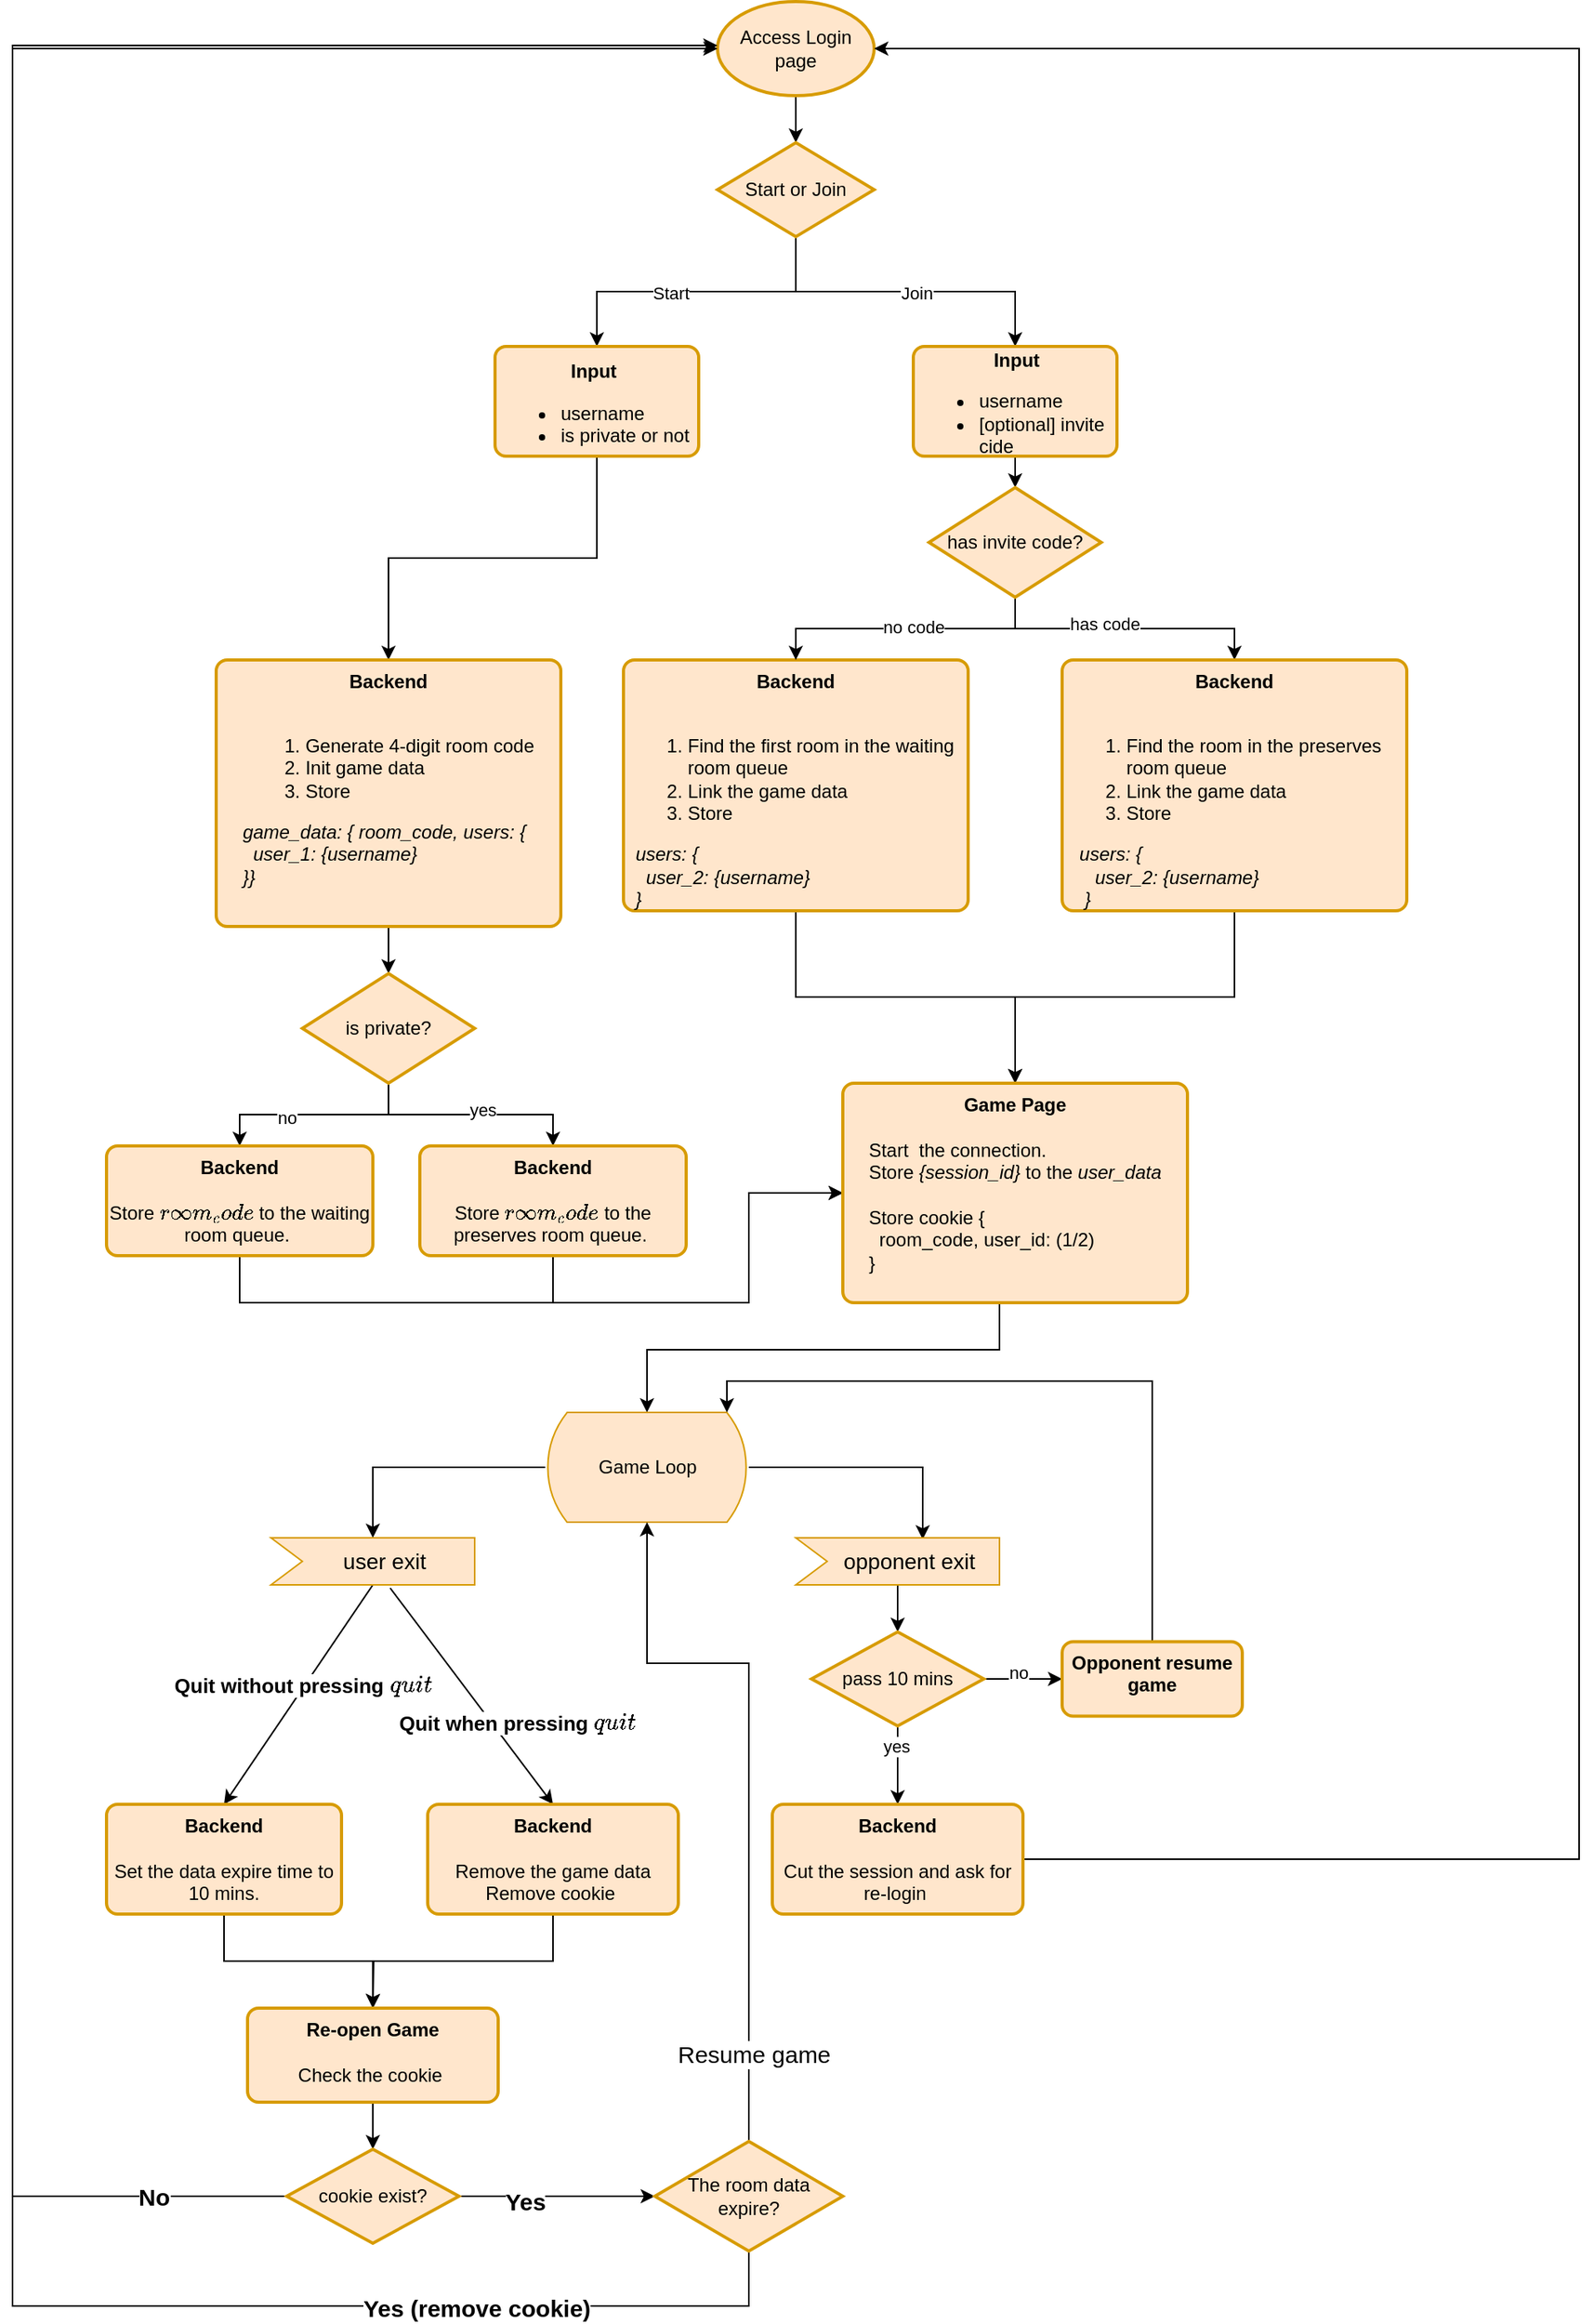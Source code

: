 <mxfile version="14.5.1" type="device"><diagram id="78x2J4s1DdGkpE9i6i5I" name="Page-1"><mxGraphModel dx="1636" dy="522" grid="1" gridSize="10" guides="1" tooltips="1" connect="1" arrows="1" fold="1" page="1" pageScale="1" pageWidth="850" pageHeight="1100" math="0" shadow="0"><root><mxCell id="0"/><mxCell id="1" parent="0"/><mxCell id="LouWGxpZB1OnmHS9DcPY-4" style="edgeStyle=orthogonalEdgeStyle;rounded=0;orthogonalLoop=1;jettySize=auto;html=1;entryX=0.5;entryY=0;entryDx=0;entryDy=0;entryPerimeter=0;" edge="1" parent="1" source="LouWGxpZB1OnmHS9DcPY-2" target="LouWGxpZB1OnmHS9DcPY-3"><mxGeometry relative="1" as="geometry"/></mxCell><mxCell id="LouWGxpZB1OnmHS9DcPY-2" value="Access Login page" style="strokeWidth=2;html=1;shape=mxgraph.flowchart.start_1;whiteSpace=wrap;fillColor=#ffe6cc;strokeColor=#d79b00;" vertex="1" parent="1"><mxGeometry x="170" y="50" width="100" height="60" as="geometry"/></mxCell><mxCell id="LouWGxpZB1OnmHS9DcPY-11" style="edgeStyle=orthogonalEdgeStyle;rounded=0;orthogonalLoop=1;jettySize=auto;html=1;exitX=0.5;exitY=1;exitDx=0;exitDy=0;exitPerimeter=0;" edge="1" parent="1" source="LouWGxpZB1OnmHS9DcPY-3" target="LouWGxpZB1OnmHS9DcPY-7"><mxGeometry relative="1" as="geometry"/></mxCell><mxCell id="LouWGxpZB1OnmHS9DcPY-14" value="Start" style="edgeLabel;html=1;align=center;verticalAlign=middle;resizable=0;points=[];" vertex="1" connectable="0" parent="LouWGxpZB1OnmHS9DcPY-11"><mxGeometry x="0.173" y="1" relative="1" as="geometry"><mxPoint as="offset"/></mxGeometry></mxCell><mxCell id="LouWGxpZB1OnmHS9DcPY-13" style="edgeStyle=orthogonalEdgeStyle;rounded=0;orthogonalLoop=1;jettySize=auto;html=1;entryX=0.5;entryY=0;entryDx=0;entryDy=0;exitX=0.5;exitY=1;exitDx=0;exitDy=0;exitPerimeter=0;" edge="1" parent="1" source="LouWGxpZB1OnmHS9DcPY-3" target="LouWGxpZB1OnmHS9DcPY-12"><mxGeometry relative="1" as="geometry"/></mxCell><mxCell id="LouWGxpZB1OnmHS9DcPY-15" value="Join" style="edgeLabel;html=1;align=center;verticalAlign=middle;resizable=0;points=[];" vertex="1" connectable="0" parent="LouWGxpZB1OnmHS9DcPY-13"><mxGeometry x="0.062" y="-1" relative="1" as="geometry"><mxPoint as="offset"/></mxGeometry></mxCell><mxCell id="LouWGxpZB1OnmHS9DcPY-3" value="Start or Join" style="strokeWidth=2;html=1;shape=mxgraph.flowchart.decision;whiteSpace=wrap;fillColor=#ffe6cc;strokeColor=#d79b00;" vertex="1" parent="1"><mxGeometry x="170" y="140" width="100" height="60" as="geometry"/></mxCell><mxCell id="LouWGxpZB1OnmHS9DcPY-18" style="edgeStyle=orthogonalEdgeStyle;rounded=0;orthogonalLoop=1;jettySize=auto;html=1;entryX=0.5;entryY=0;entryDx=0;entryDy=0;" edge="1" parent="1" source="LouWGxpZB1OnmHS9DcPY-7" target="LouWGxpZB1OnmHS9DcPY-19"><mxGeometry relative="1" as="geometry"><mxPoint x="125" y="380" as="targetPoint"/></mxGeometry></mxCell><mxCell id="LouWGxpZB1OnmHS9DcPY-7" value="&lt;div&gt;&amp;nbsp; &amp;nbsp; &amp;nbsp; &amp;nbsp;&amp;nbsp;&lt;/div&gt;&lt;div style=&quot;text-align: center&quot;&gt;&lt;b&gt;Input&lt;/b&gt;&lt;/div&gt;&lt;ul&gt;&lt;li&gt;&lt;span&gt;username&lt;/span&gt;&lt;/li&gt;&lt;li&gt;&lt;span&gt;is private or not&lt;/span&gt;&lt;/li&gt;&lt;/ul&gt;" style="rounded=1;whiteSpace=wrap;html=1;absoluteArcSize=1;arcSize=14;strokeWidth=2;fillColor=#ffe6cc;strokeColor=#d79b00;align=left;verticalAlign=middle;" vertex="1" parent="1"><mxGeometry x="28" y="270" width="130" height="70" as="geometry"/></mxCell><mxCell id="LouWGxpZB1OnmHS9DcPY-24" style="edgeStyle=orthogonalEdgeStyle;rounded=0;orthogonalLoop=1;jettySize=auto;html=1;entryX=0.5;entryY=0;entryDx=0;entryDy=0;entryPerimeter=0;" edge="1" parent="1" source="LouWGxpZB1OnmHS9DcPY-12" target="LouWGxpZB1OnmHS9DcPY-23"><mxGeometry relative="1" as="geometry"/></mxCell><mxCell id="LouWGxpZB1OnmHS9DcPY-12" value="&lt;div&gt;&amp;nbsp; &amp;nbsp; &amp;nbsp; &amp;nbsp;&amp;nbsp;&lt;/div&gt;&lt;div style=&quot;text-align: center&quot;&gt;&lt;b&gt;Input&lt;/b&gt;&lt;/div&gt;&lt;ul&gt;&lt;li&gt;&lt;span&gt;username&lt;/span&gt;&lt;/li&gt;&lt;li&gt;[optional] invite cide&lt;/li&gt;&lt;/ul&gt;" style="rounded=1;whiteSpace=wrap;html=1;absoluteArcSize=1;arcSize=14;strokeWidth=2;fillColor=#ffe6cc;strokeColor=#d79b00;align=left;" vertex="1" parent="1"><mxGeometry x="295" y="270" width="130" height="70" as="geometry"/></mxCell><mxCell id="LouWGxpZB1OnmHS9DcPY-32" style="edgeStyle=orthogonalEdgeStyle;rounded=0;orthogonalLoop=1;jettySize=auto;html=1;entryX=0.5;entryY=0;entryDx=0;entryDy=0;entryPerimeter=0;" edge="1" parent="1" source="LouWGxpZB1OnmHS9DcPY-19" target="LouWGxpZB1OnmHS9DcPY-31"><mxGeometry relative="1" as="geometry"/></mxCell><mxCell id="LouWGxpZB1OnmHS9DcPY-19" value="&lt;div&gt;&lt;b&gt;Backend&lt;/b&gt;&lt;/div&gt;&lt;div&gt;&lt;b&gt;&lt;br&gt;&lt;/b&gt;&lt;/div&gt;&lt;div&gt;&lt;ol&gt;&lt;li style=&quot;text-align: left&quot;&gt;Generate 4-digit room code&lt;/li&gt;&lt;li style=&quot;text-align: left&quot;&gt;Init game data&lt;/li&gt;&lt;li style=&quot;text-align: left&quot;&gt;Store&amp;nbsp;&lt;/li&gt;&lt;/ol&gt;&lt;i&gt;&lt;div style=&quot;text-align: left&quot;&gt;&lt;i&gt;game_data: {&amp;nbsp;&lt;/i&gt;&lt;i&gt;room_code, users: {&lt;/i&gt;&lt;/div&gt;&lt;/i&gt;&lt;/div&gt;&lt;i&gt;&lt;div style=&quot;text-align: left&quot;&gt;&lt;i&gt;&amp;nbsp; user_1: {username}&lt;/i&gt;&lt;/div&gt;&lt;/i&gt;&lt;div style=&quot;text-align: left&quot;&gt;&lt;i&gt;}&lt;/i&gt;&lt;i&gt;}&lt;/i&gt;&lt;span&gt;&amp;nbsp;&lt;/span&gt;&lt;span&gt;&amp;nbsp;&lt;/span&gt;&lt;/div&gt;" style="rounded=1;whiteSpace=wrap;html=1;absoluteArcSize=1;arcSize=14;strokeWidth=2;fillColor=#ffe6cc;strokeColor=#d79b00;align=center;verticalAlign=top;" vertex="1" parent="1"><mxGeometry x="-150" y="470" width="220" height="170" as="geometry"/></mxCell><mxCell id="LouWGxpZB1OnmHS9DcPY-43" style="edgeStyle=orthogonalEdgeStyle;rounded=0;orthogonalLoop=1;jettySize=auto;html=1;" edge="1" parent="1" source="LouWGxpZB1OnmHS9DcPY-21" target="LouWGxpZB1OnmHS9DcPY-40"><mxGeometry relative="1" as="geometry"/></mxCell><mxCell id="LouWGxpZB1OnmHS9DcPY-21" value="&lt;div&gt;&lt;b&gt;Backend&lt;/b&gt;&lt;/div&gt;&lt;div&gt;&lt;b&gt;&lt;br&gt;&lt;/b&gt;&lt;/div&gt;&lt;div&gt;&lt;ol&gt;&lt;li style=&quot;text-align: left&quot;&gt;Find the first room in the waiting room queue&lt;/li&gt;&lt;li style=&quot;text-align: left&quot;&gt;Link the game data&lt;/li&gt;&lt;li style=&quot;text-align: left&quot;&gt;Store&amp;nbsp;&lt;/li&gt;&lt;/ol&gt;&lt;div&gt;&lt;div style=&quot;text-align: left&quot;&gt;&lt;span&gt;&amp;nbsp;&lt;i&gt; &lt;/i&gt;&lt;/span&gt;&lt;span&gt;&lt;i&gt;users: {&lt;/i&gt;&lt;/span&gt;&lt;/div&gt;&lt;/div&gt;&lt;div style=&quot;text-align: left&quot;&gt;&lt;span&gt;&lt;i&gt;&amp;nbsp; &amp;nbsp; user_2: {username}&lt;/i&gt;&lt;/span&gt;&lt;/div&gt;&lt;span&gt;&lt;div style=&quot;text-align: left&quot;&gt;&lt;span&gt;&lt;i&gt;&amp;nbsp; }&lt;/i&gt;&lt;/span&gt;&lt;/div&gt;&lt;/span&gt;&lt;/div&gt;" style="rounded=1;whiteSpace=wrap;html=1;absoluteArcSize=1;arcSize=14;strokeWidth=2;fillColor=#ffe6cc;strokeColor=#d79b00;align=center;verticalAlign=top;" vertex="1" parent="1"><mxGeometry x="110" y="470" width="220" height="160" as="geometry"/></mxCell><mxCell id="LouWGxpZB1OnmHS9DcPY-25" style="edgeStyle=orthogonalEdgeStyle;rounded=0;orthogonalLoop=1;jettySize=auto;html=1;entryX=0.5;entryY=0;entryDx=0;entryDy=0;" edge="1" parent="1" source="LouWGxpZB1OnmHS9DcPY-23" target="LouWGxpZB1OnmHS9DcPY-21"><mxGeometry relative="1" as="geometry"/></mxCell><mxCell id="LouWGxpZB1OnmHS9DcPY-28" value="no code" style="edgeLabel;html=1;align=center;verticalAlign=middle;resizable=0;points=[];" vertex="1" connectable="0" parent="LouWGxpZB1OnmHS9DcPY-25"><mxGeometry x="-0.056" y="-1" relative="1" as="geometry"><mxPoint as="offset"/></mxGeometry></mxCell><mxCell id="LouWGxpZB1OnmHS9DcPY-27" style="edgeStyle=orthogonalEdgeStyle;rounded=0;orthogonalLoop=1;jettySize=auto;html=1;" edge="1" parent="1" source="LouWGxpZB1OnmHS9DcPY-23" target="LouWGxpZB1OnmHS9DcPY-26"><mxGeometry relative="1" as="geometry"/></mxCell><mxCell id="LouWGxpZB1OnmHS9DcPY-29" value="has code" style="edgeLabel;html=1;align=center;verticalAlign=middle;resizable=0;points=[];" vertex="1" connectable="0" parent="LouWGxpZB1OnmHS9DcPY-27"><mxGeometry x="-0.144" y="3" relative="1" as="geometry"><mxPoint as="offset"/></mxGeometry></mxCell><mxCell id="LouWGxpZB1OnmHS9DcPY-23" value="has invite code?" style="strokeWidth=2;html=1;shape=mxgraph.flowchart.decision;whiteSpace=wrap;fillColor=#ffe6cc;strokeColor=#d79b00;" vertex="1" parent="1"><mxGeometry x="305" y="360" width="110" height="70" as="geometry"/></mxCell><mxCell id="LouWGxpZB1OnmHS9DcPY-44" style="edgeStyle=orthogonalEdgeStyle;rounded=0;orthogonalLoop=1;jettySize=auto;html=1;entryX=0.5;entryY=0;entryDx=0;entryDy=0;" edge="1" parent="1" source="LouWGxpZB1OnmHS9DcPY-26" target="LouWGxpZB1OnmHS9DcPY-40"><mxGeometry relative="1" as="geometry"/></mxCell><mxCell id="LouWGxpZB1OnmHS9DcPY-26" value="&lt;div&gt;&lt;b&gt;Backend&lt;/b&gt;&lt;/div&gt;&lt;div&gt;&lt;b&gt;&lt;br&gt;&lt;/b&gt;&lt;/div&gt;&lt;div&gt;&lt;ol&gt;&lt;li style=&quot;text-align: left&quot;&gt;Find the room in the preserves room queue&lt;/li&gt;&lt;li style=&quot;text-align: left&quot;&gt;Link the game data&lt;/li&gt;&lt;li style=&quot;text-align: left&quot;&gt;Store&amp;nbsp;&lt;/li&gt;&lt;/ol&gt;&lt;div&gt;&lt;div style=&quot;text-align: left&quot;&gt;&lt;span&gt;&lt;i&gt;&amp;nbsp; &amp;nbsp;&lt;/i&gt;&lt;/span&gt;&lt;span&gt;&lt;i&gt;users: {&lt;/i&gt;&lt;/span&gt;&lt;/div&gt;&lt;/div&gt;&lt;div style=&quot;text-align: left&quot;&gt;&lt;span&gt;&lt;i&gt;&amp;nbsp; &amp;nbsp; &amp;nbsp; user_2: {username}&lt;/i&gt;&lt;/span&gt;&lt;/div&gt;&lt;span&gt;&lt;div style=&quot;text-align: left&quot;&gt;&lt;span&gt;&lt;i&gt;&amp;nbsp; &amp;nbsp; }&lt;/i&gt;&lt;/span&gt;&lt;/div&gt;&lt;/span&gt;&lt;/div&gt;" style="rounded=1;whiteSpace=wrap;html=1;absoluteArcSize=1;arcSize=14;strokeWidth=2;fillColor=#ffe6cc;strokeColor=#d79b00;align=center;verticalAlign=top;" vertex="1" parent="1"><mxGeometry x="390" y="470" width="220" height="160" as="geometry"/></mxCell><mxCell id="LouWGxpZB1OnmHS9DcPY-35" style="edgeStyle=orthogonalEdgeStyle;rounded=0;orthogonalLoop=1;jettySize=auto;html=1;entryX=0.5;entryY=0;entryDx=0;entryDy=0;" edge="1" parent="1" source="LouWGxpZB1OnmHS9DcPY-31" target="LouWGxpZB1OnmHS9DcPY-33"><mxGeometry relative="1" as="geometry"/></mxCell><mxCell id="LouWGxpZB1OnmHS9DcPY-37" value="no" style="edgeLabel;html=1;align=center;verticalAlign=middle;resizable=0;points=[];" vertex="1" connectable="0" parent="LouWGxpZB1OnmHS9DcPY-35"><mxGeometry x="0.269" y="2" relative="1" as="geometry"><mxPoint as="offset"/></mxGeometry></mxCell><mxCell id="LouWGxpZB1OnmHS9DcPY-36" style="edgeStyle=orthogonalEdgeStyle;rounded=0;orthogonalLoop=1;jettySize=auto;html=1;entryX=0.5;entryY=0;entryDx=0;entryDy=0;" edge="1" parent="1" source="LouWGxpZB1OnmHS9DcPY-31" target="LouWGxpZB1OnmHS9DcPY-34"><mxGeometry relative="1" as="geometry"/></mxCell><mxCell id="LouWGxpZB1OnmHS9DcPY-38" value="yes" style="edgeLabel;html=1;align=center;verticalAlign=middle;resizable=0;points=[];" vertex="1" connectable="0" parent="LouWGxpZB1OnmHS9DcPY-36"><mxGeometry x="0.103" y="3" relative="1" as="geometry"><mxPoint as="offset"/></mxGeometry></mxCell><mxCell id="LouWGxpZB1OnmHS9DcPY-31" value="is private?" style="strokeWidth=2;html=1;shape=mxgraph.flowchart.decision;whiteSpace=wrap;fillColor=#ffe6cc;strokeColor=#d79b00;" vertex="1" parent="1"><mxGeometry x="-95" y="670" width="110" height="70" as="geometry"/></mxCell><mxCell id="LouWGxpZB1OnmHS9DcPY-41" style="edgeStyle=orthogonalEdgeStyle;rounded=0;orthogonalLoop=1;jettySize=auto;html=1;entryX=0;entryY=0.5;entryDx=0;entryDy=0;" edge="1" parent="1" source="LouWGxpZB1OnmHS9DcPY-33" target="LouWGxpZB1OnmHS9DcPY-40"><mxGeometry relative="1" as="geometry"><Array as="points"><mxPoint x="-135" y="880"/><mxPoint x="190" y="880"/><mxPoint x="190" y="810"/></Array></mxGeometry></mxCell><mxCell id="LouWGxpZB1OnmHS9DcPY-33" value="&lt;div&gt;&lt;b&gt;Backend&lt;/b&gt;&lt;/div&gt;&lt;div&gt;&lt;b&gt;&lt;br&gt;&lt;/b&gt;&lt;/div&gt;&lt;div&gt;Store `room_code` to the waiting room queue.&amp;nbsp;&lt;/div&gt;" style="rounded=1;whiteSpace=wrap;html=1;absoluteArcSize=1;arcSize=14;strokeWidth=2;fillColor=#ffe6cc;strokeColor=#d79b00;align=center;verticalAlign=top;" vertex="1" parent="1"><mxGeometry x="-220" y="780" width="170" height="70" as="geometry"/></mxCell><mxCell id="LouWGxpZB1OnmHS9DcPY-42" style="edgeStyle=orthogonalEdgeStyle;rounded=0;orthogonalLoop=1;jettySize=auto;html=1;exitX=0.5;exitY=1;exitDx=0;exitDy=0;entryX=0;entryY=0.5;entryDx=0;entryDy=0;" edge="1" parent="1" source="LouWGxpZB1OnmHS9DcPY-34" target="LouWGxpZB1OnmHS9DcPY-40"><mxGeometry relative="1" as="geometry"><mxPoint x="250" y="790" as="targetPoint"/><Array as="points"><mxPoint x="65" y="880"/><mxPoint x="190" y="880"/><mxPoint x="190" y="810"/></Array></mxGeometry></mxCell><mxCell id="LouWGxpZB1OnmHS9DcPY-34" value="&lt;div&gt;&lt;b&gt;Backend&lt;/b&gt;&lt;/div&gt;&lt;div&gt;&lt;b&gt;&lt;br&gt;&lt;/b&gt;&lt;/div&gt;&lt;div&gt;Store `room_code` to the preserves room queue.&amp;nbsp;&lt;/div&gt;" style="rounded=1;whiteSpace=wrap;html=1;absoluteArcSize=1;arcSize=14;strokeWidth=2;fillColor=#ffe6cc;strokeColor=#d79b00;align=center;verticalAlign=top;" vertex="1" parent="1"><mxGeometry x="-20" y="780" width="170" height="70" as="geometry"/></mxCell><mxCell id="LouWGxpZB1OnmHS9DcPY-53" style="edgeStyle=orthogonalEdgeStyle;rounded=0;orthogonalLoop=1;jettySize=auto;html=1;" edge="1" parent="1" source="LouWGxpZB1OnmHS9DcPY-40" target="LouWGxpZB1OnmHS9DcPY-52"><mxGeometry relative="1" as="geometry"><Array as="points"><mxPoint x="350" y="910"/><mxPoint x="125" y="910"/></Array></mxGeometry></mxCell><mxCell id="LouWGxpZB1OnmHS9DcPY-40" value="&lt;div&gt;&lt;b&gt;Game Page&lt;/b&gt;&lt;/div&gt;&lt;div&gt;&lt;span style=&quot;text-align: left&quot;&gt;&lt;br&gt;&lt;/span&gt;&lt;/div&gt;&lt;div style=&quot;text-align: left&quot;&gt;&lt;span&gt;Start&lt;b&gt;&amp;nbsp;&lt;/b&gt;&amp;nbsp;the connection.&amp;nbsp;&lt;/span&gt;&lt;/div&gt;&lt;div style=&quot;text-align: left&quot;&gt;Store&amp;nbsp;&lt;span&gt;&lt;i&gt;{session_id}&lt;/i&gt;&amp;nbsp;&lt;/span&gt;&lt;span&gt;to the &lt;i&gt;user_data&lt;/i&gt;&lt;/span&gt;&lt;/div&gt;&lt;div style=&quot;text-align: left&quot;&gt;&lt;span&gt;&lt;i&gt;&lt;br&gt;&lt;/i&gt;&lt;/span&gt;&lt;/div&gt;&lt;div style=&quot;text-align: left&quot;&gt;Store cookie {&lt;/div&gt;&lt;div style=&quot;text-align: left&quot;&gt;&amp;nbsp; room_code, user_id: (1/2)&amp;nbsp;&lt;/div&gt;&lt;div style=&quot;text-align: left&quot;&gt;}&lt;/div&gt;" style="rounded=1;whiteSpace=wrap;html=1;absoluteArcSize=1;arcSize=14;strokeWidth=2;fillColor=#ffe6cc;strokeColor=#d79b00;align=center;verticalAlign=top;" vertex="1" parent="1"><mxGeometry x="250" y="740" width="220" height="140" as="geometry"/></mxCell><mxCell id="LouWGxpZB1OnmHS9DcPY-61" style="edgeStyle=none;rounded=0;orthogonalLoop=1;jettySize=auto;html=1;entryX=0.5;entryY=0;entryDx=0;entryDy=0;exitX=0;exitY=0;exitDx=65;exitDy=30;exitPerimeter=0;" edge="1" parent="1" source="LouWGxpZB1OnmHS9DcPY-69" target="LouWGxpZB1OnmHS9DcPY-57"><mxGeometry relative="1" as="geometry"><mxPoint x="-160" y="1040" as="sourcePoint"/></mxGeometry></mxCell><mxCell id="LouWGxpZB1OnmHS9DcPY-63" value="&lt;font size=&quot;1&quot;&gt;&lt;b style=&quot;font-size: 13px&quot;&gt;Quit without pressing `quit`&lt;br&gt;&lt;/b&gt;&lt;/font&gt;" style="edgeLabel;html=1;align=center;verticalAlign=middle;resizable=0;points=[];" vertex="1" connectable="0" parent="LouWGxpZB1OnmHS9DcPY-61"><mxGeometry x="-0.062" y="2" relative="1" as="geometry"><mxPoint x="-2.07" y="-2.77" as="offset"/></mxGeometry></mxCell><mxCell id="LouWGxpZB1OnmHS9DcPY-62" style="edgeStyle=none;rounded=0;orthogonalLoop=1;jettySize=auto;html=1;entryX=0.5;entryY=0;entryDx=0;entryDy=0;exitX=0.585;exitY=1.067;exitDx=0;exitDy=0;exitPerimeter=0;" edge="1" parent="1" source="LouWGxpZB1OnmHS9DcPY-69" target="LouWGxpZB1OnmHS9DcPY-59"><mxGeometry relative="1" as="geometry"><mxPoint x="-10" y="1070" as="sourcePoint"/></mxGeometry></mxCell><mxCell id="LouWGxpZB1OnmHS9DcPY-65" value="&lt;font style=&quot;font-size: 13px&quot;&gt;&lt;b&gt;Quit when pressing `quit`&lt;/b&gt;&lt;b&gt;&lt;br&gt;&lt;/b&gt;&lt;/font&gt;" style="edgeLabel;html=1;align=center;verticalAlign=middle;resizable=0;points=[];" vertex="1" connectable="0" parent="LouWGxpZB1OnmHS9DcPY-62"><mxGeometry x="-0.229" y="-2" relative="1" as="geometry"><mxPoint x="42.57" y="31.5" as="offset"/></mxGeometry></mxCell><mxCell id="LouWGxpZB1OnmHS9DcPY-71" style="edgeStyle=orthogonalEdgeStyle;rounded=0;orthogonalLoop=1;jettySize=auto;html=1;" edge="1" parent="1" source="LouWGxpZB1OnmHS9DcPY-52" target="LouWGxpZB1OnmHS9DcPY-69"><mxGeometry relative="1" as="geometry"/></mxCell><mxCell id="LouWGxpZB1OnmHS9DcPY-72" style="edgeStyle=orthogonalEdgeStyle;rounded=0;orthogonalLoop=1;jettySize=auto;html=1;entryX=0.623;entryY=0.033;entryDx=0;entryDy=0;entryPerimeter=0;" edge="1" parent="1" source="LouWGxpZB1OnmHS9DcPY-52" target="LouWGxpZB1OnmHS9DcPY-70"><mxGeometry relative="1" as="geometry"/></mxCell><mxCell id="LouWGxpZB1OnmHS9DcPY-52" value="Game Loop" style="html=1;dashed=0;whitespace=wrap;shape=mxgraph.dfd.loop;fillColor=#ffe6cc;strokeColor=#d79b00;" vertex="1" parent="1"><mxGeometry x="60" y="950" width="130" height="70" as="geometry"/></mxCell><mxCell id="LouWGxpZB1OnmHS9DcPY-87" style="edgeStyle=orthogonalEdgeStyle;rounded=0;orthogonalLoop=1;jettySize=auto;html=1;entryX=0.5;entryY=0;entryDx=0;entryDy=0;" edge="1" parent="1" source="LouWGxpZB1OnmHS9DcPY-57" target="LouWGxpZB1OnmHS9DcPY-86"><mxGeometry relative="1" as="geometry"/></mxCell><mxCell id="LouWGxpZB1OnmHS9DcPY-57" value="&lt;div&gt;&lt;b&gt;Backend&lt;/b&gt;&lt;/div&gt;&lt;div&gt;&lt;br&gt;&lt;/div&gt;&lt;div&gt;Set the data expire time to 10 mins.&lt;/div&gt;" style="rounded=1;whiteSpace=wrap;html=1;absoluteArcSize=1;arcSize=14;strokeWidth=2;fillColor=#ffe6cc;strokeColor=#d79b00;align=center;verticalAlign=top;" vertex="1" parent="1"><mxGeometry x="-220" y="1200" width="150" height="70" as="geometry"/></mxCell><mxCell id="LouWGxpZB1OnmHS9DcPY-88" style="edgeStyle=orthogonalEdgeStyle;rounded=0;orthogonalLoop=1;jettySize=auto;html=1;exitX=0.5;exitY=1;exitDx=0;exitDy=0;" edge="1" parent="1" source="LouWGxpZB1OnmHS9DcPY-59"><mxGeometry relative="1" as="geometry"><mxPoint x="-50" y="1330" as="targetPoint"/></mxGeometry></mxCell><mxCell id="LouWGxpZB1OnmHS9DcPY-59" value="&lt;div&gt;&lt;b&gt;Backend&lt;/b&gt;&lt;/div&gt;&lt;div&gt;&lt;b&gt;&lt;br&gt;&lt;/b&gt;&lt;/div&gt;&lt;div&gt;Remove the game data&lt;/div&gt;&lt;div&gt;Remove cookie&amp;nbsp;&lt;/div&gt;" style="rounded=1;whiteSpace=wrap;html=1;absoluteArcSize=1;arcSize=14;strokeWidth=2;fillColor=#ffe6cc;strokeColor=#d79b00;align=center;verticalAlign=top;" vertex="1" parent="1"><mxGeometry x="-15" y="1200" width="160" height="70" as="geometry"/></mxCell><mxCell id="LouWGxpZB1OnmHS9DcPY-69" value="user exit" style="html=1;shape=mxgraph.infographic.ribbonSimple;notch1=20;notch2=0;align=center;verticalAlign=middle;fontSize=14;fontStyle=0;fillColor=#ffe6cc;flipH=0;spacingRight=0;spacingLeft=14;strokeColor=#d79b00;" vertex="1" parent="1"><mxGeometry x="-115" y="1030" width="130" height="30" as="geometry"/></mxCell><mxCell id="LouWGxpZB1OnmHS9DcPY-74" style="edgeStyle=orthogonalEdgeStyle;rounded=0;orthogonalLoop=1;jettySize=auto;html=1;exitX=0;exitY=0;exitDx=65;exitDy=30;exitPerimeter=0;entryX=0.5;entryY=0;entryDx=0;entryDy=0;entryPerimeter=0;" edge="1" parent="1" source="LouWGxpZB1OnmHS9DcPY-70" target="LouWGxpZB1OnmHS9DcPY-76"><mxGeometry relative="1" as="geometry"><mxPoint x="285" y="1110" as="targetPoint"/></mxGeometry></mxCell><mxCell id="LouWGxpZB1OnmHS9DcPY-70" value="opponent exit" style="html=1;shape=mxgraph.infographic.ribbonSimple;notch1=20;notch2=0;align=center;verticalAlign=middle;fontSize=14;fontStyle=0;fillColor=#ffe6cc;flipH=0;spacingRight=0;spacingLeft=14;strokeColor=#d79b00;" vertex="1" parent="1"><mxGeometry x="220" y="1030" width="130" height="30" as="geometry"/></mxCell><mxCell id="LouWGxpZB1OnmHS9DcPY-79" style="edgeStyle=orthogonalEdgeStyle;rounded=0;orthogonalLoop=1;jettySize=auto;html=1;" edge="1" parent="1" source="LouWGxpZB1OnmHS9DcPY-76" target="LouWGxpZB1OnmHS9DcPY-77"><mxGeometry relative="1" as="geometry"/></mxCell><mxCell id="LouWGxpZB1OnmHS9DcPY-80" value="yes" style="edgeLabel;html=1;align=center;verticalAlign=middle;resizable=0;points=[];" vertex="1" connectable="0" parent="LouWGxpZB1OnmHS9DcPY-79"><mxGeometry x="-0.5" y="-1" relative="1" as="geometry"><mxPoint as="offset"/></mxGeometry></mxCell><mxCell id="LouWGxpZB1OnmHS9DcPY-82" style="edgeStyle=orthogonalEdgeStyle;rounded=0;orthogonalLoop=1;jettySize=auto;html=1;entryX=0;entryY=0.5;entryDx=0;entryDy=0;" edge="1" parent="1" source="LouWGxpZB1OnmHS9DcPY-76" target="LouWGxpZB1OnmHS9DcPY-81"><mxGeometry relative="1" as="geometry"/></mxCell><mxCell id="LouWGxpZB1OnmHS9DcPY-84" value="no" style="edgeLabel;html=1;align=center;verticalAlign=middle;resizable=0;points=[];" vertex="1" connectable="0" parent="LouWGxpZB1OnmHS9DcPY-82"><mxGeometry x="-0.12" y="4" relative="1" as="geometry"><mxPoint as="offset"/></mxGeometry></mxCell><mxCell id="LouWGxpZB1OnmHS9DcPY-76" value="pass 10 mins" style="strokeWidth=2;html=1;shape=mxgraph.flowchart.decision;whiteSpace=wrap;fillColor=#ffe6cc;strokeColor=#d79b00;" vertex="1" parent="1"><mxGeometry x="230" y="1090" width="110" height="60" as="geometry"/></mxCell><mxCell id="LouWGxpZB1OnmHS9DcPY-78" style="edgeStyle=orthogonalEdgeStyle;rounded=0;orthogonalLoop=1;jettySize=auto;html=1;entryX=1;entryY=0.5;entryDx=0;entryDy=0;entryPerimeter=0;exitX=1;exitY=0.5;exitDx=0;exitDy=0;" edge="1" parent="1" source="LouWGxpZB1OnmHS9DcPY-77" target="LouWGxpZB1OnmHS9DcPY-2"><mxGeometry relative="1" as="geometry"><Array as="points"><mxPoint x="720" y="1235"/><mxPoint x="720" y="80"/></Array></mxGeometry></mxCell><mxCell id="LouWGxpZB1OnmHS9DcPY-77" value="&lt;div&gt;&lt;b&gt;Backend&lt;/b&gt;&lt;/div&gt;&lt;div&gt;&lt;b&gt;&lt;br&gt;&lt;/b&gt;&lt;/div&gt;&lt;div&gt;Cut the session and ask for re-login&amp;nbsp;&lt;/div&gt;" style="rounded=1;whiteSpace=wrap;html=1;absoluteArcSize=1;arcSize=14;strokeWidth=2;fillColor=#ffe6cc;strokeColor=#d79b00;align=center;verticalAlign=top;" vertex="1" parent="1"><mxGeometry x="205" y="1200" width="160" height="70" as="geometry"/></mxCell><mxCell id="LouWGxpZB1OnmHS9DcPY-83" style="edgeStyle=orthogonalEdgeStyle;rounded=0;orthogonalLoop=1;jettySize=auto;html=1;entryX=0;entryY=0;entryDx=116;entryDy=0;entryPerimeter=0;" edge="1" parent="1" source="LouWGxpZB1OnmHS9DcPY-81" target="LouWGxpZB1OnmHS9DcPY-52"><mxGeometry relative="1" as="geometry"><Array as="points"><mxPoint x="448" y="930"/><mxPoint x="176" y="930"/></Array></mxGeometry></mxCell><mxCell id="LouWGxpZB1OnmHS9DcPY-81" value="&lt;b&gt;Opponent resume game&lt;/b&gt;" style="rounded=1;whiteSpace=wrap;html=1;absoluteArcSize=1;arcSize=14;strokeWidth=2;fillColor=#ffe6cc;strokeColor=#d79b00;align=center;verticalAlign=top;" vertex="1" parent="1"><mxGeometry x="390" y="1096.25" width="115" height="47.5" as="geometry"/></mxCell><mxCell id="LouWGxpZB1OnmHS9DcPY-90" style="edgeStyle=orthogonalEdgeStyle;rounded=0;orthogonalLoop=1;jettySize=auto;html=1;entryX=0.5;entryY=0;entryDx=0;entryDy=0;entryPerimeter=0;" edge="1" parent="1" source="LouWGxpZB1OnmHS9DcPY-86" target="LouWGxpZB1OnmHS9DcPY-89"><mxGeometry relative="1" as="geometry"/></mxCell><mxCell id="LouWGxpZB1OnmHS9DcPY-86" value="&lt;div&gt;&lt;b&gt;Re-open Game&lt;/b&gt;&lt;/div&gt;&lt;div&gt;&lt;b&gt;&lt;br&gt;&lt;/b&gt;&lt;/div&gt;&lt;div&gt;Check the cookie&amp;nbsp;&lt;/div&gt;" style="rounded=1;whiteSpace=wrap;html=1;absoluteArcSize=1;arcSize=14;strokeWidth=2;fillColor=#ffe6cc;strokeColor=#d79b00;align=center;verticalAlign=top;" vertex="1" parent="1"><mxGeometry x="-130" y="1330" width="160" height="60" as="geometry"/></mxCell><mxCell id="LouWGxpZB1OnmHS9DcPY-91" style="edgeStyle=orthogonalEdgeStyle;rounded=0;orthogonalLoop=1;jettySize=auto;html=1;entryX=0;entryY=0.5;entryDx=0;entryDy=0;entryPerimeter=0;" edge="1" parent="1" source="LouWGxpZB1OnmHS9DcPY-89" target="LouWGxpZB1OnmHS9DcPY-2"><mxGeometry relative="1" as="geometry"><Array as="points"><mxPoint x="-280" y="1450"/><mxPoint x="-280" y="80"/></Array></mxGeometry></mxCell><mxCell id="LouWGxpZB1OnmHS9DcPY-92" value="No" style="edgeLabel;html=1;align=center;verticalAlign=middle;resizable=0;points=[];fontStyle=1;fontSize=15;" vertex="1" connectable="0" parent="LouWGxpZB1OnmHS9DcPY-91"><mxGeometry x="-0.955" y="-2" relative="1" as="geometry"><mxPoint x="-40" y="2" as="offset"/></mxGeometry></mxCell><mxCell id="LouWGxpZB1OnmHS9DcPY-94" style="edgeStyle=orthogonalEdgeStyle;rounded=0;orthogonalLoop=1;jettySize=auto;html=1;fontSize=15;entryX=0;entryY=0.5;entryDx=0;entryDy=0;entryPerimeter=0;" edge="1" parent="1" source="LouWGxpZB1OnmHS9DcPY-89" target="LouWGxpZB1OnmHS9DcPY-96"><mxGeometry relative="1" as="geometry"><mxPoint x="100" y="1450" as="targetPoint"/></mxGeometry></mxCell><mxCell id="LouWGxpZB1OnmHS9DcPY-95" value="&lt;b&gt;Yes&lt;/b&gt;" style="edgeLabel;html=1;align=center;verticalAlign=middle;resizable=0;points=[];fontSize=15;" vertex="1" connectable="0" parent="LouWGxpZB1OnmHS9DcPY-94"><mxGeometry x="-0.326" y="-3" relative="1" as="geometry"><mxPoint as="offset"/></mxGeometry></mxCell><mxCell id="LouWGxpZB1OnmHS9DcPY-89" value="cookie exist?" style="strokeWidth=2;html=1;shape=mxgraph.flowchart.decision;whiteSpace=wrap;fillColor=#ffe6cc;strokeColor=#d79b00;" vertex="1" parent="1"><mxGeometry x="-105" y="1420" width="110" height="60" as="geometry"/></mxCell><mxCell id="LouWGxpZB1OnmHS9DcPY-97" style="edgeStyle=orthogonalEdgeStyle;rounded=0;orthogonalLoop=1;jettySize=auto;html=1;fontSize=15;exitX=0.5;exitY=1;exitDx=0;exitDy=0;exitPerimeter=0;" edge="1" parent="1" source="LouWGxpZB1OnmHS9DcPY-96"><mxGeometry relative="1" as="geometry"><mxPoint x="170" y="78" as="targetPoint"/><Array as="points"><mxPoint x="190" y="1520"/><mxPoint x="-280" y="1520"/><mxPoint x="-280" y="78"/></Array></mxGeometry></mxCell><mxCell id="LouWGxpZB1OnmHS9DcPY-98" value="&lt;b&gt;Yes (remove cookie)&lt;/b&gt;" style="edgeLabel;html=1;align=center;verticalAlign=middle;resizable=0;points=[];fontSize=15;" vertex="1" connectable="0" parent="LouWGxpZB1OnmHS9DcPY-97"><mxGeometry x="-0.929" y="1" relative="1" as="geometry"><mxPoint x="-124" as="offset"/></mxGeometry></mxCell><mxCell id="LouWGxpZB1OnmHS9DcPY-100" style="edgeStyle=orthogonalEdgeStyle;rounded=0;orthogonalLoop=1;jettySize=auto;html=1;entryX=0.5;entryY=1;entryDx=0;entryDy=0;entryPerimeter=0;fontSize=15;exitX=0.5;exitY=0;exitDx=0;exitDy=0;exitPerimeter=0;" edge="1" parent="1" source="LouWGxpZB1OnmHS9DcPY-96" target="LouWGxpZB1OnmHS9DcPY-52"><mxGeometry relative="1" as="geometry"><Array as="points"><mxPoint x="190" y="1110"/><mxPoint x="125" y="1110"/></Array></mxGeometry></mxCell><mxCell id="LouWGxpZB1OnmHS9DcPY-101" value="Resume game" style="edgeLabel;html=1;align=center;verticalAlign=middle;resizable=0;points=[];fontSize=15;" vertex="1" connectable="0" parent="LouWGxpZB1OnmHS9DcPY-100"><mxGeometry x="-0.756" y="-3" relative="1" as="geometry"><mxPoint as="offset"/></mxGeometry></mxCell><mxCell id="LouWGxpZB1OnmHS9DcPY-96" value="The room data expire?" style="strokeWidth=2;html=1;shape=mxgraph.flowchart.decision;whiteSpace=wrap;fillColor=#ffe6cc;strokeColor=#d79b00;" vertex="1" parent="1"><mxGeometry x="130" y="1415" width="120" height="70" as="geometry"/></mxCell></root></mxGraphModel></diagram></mxfile>